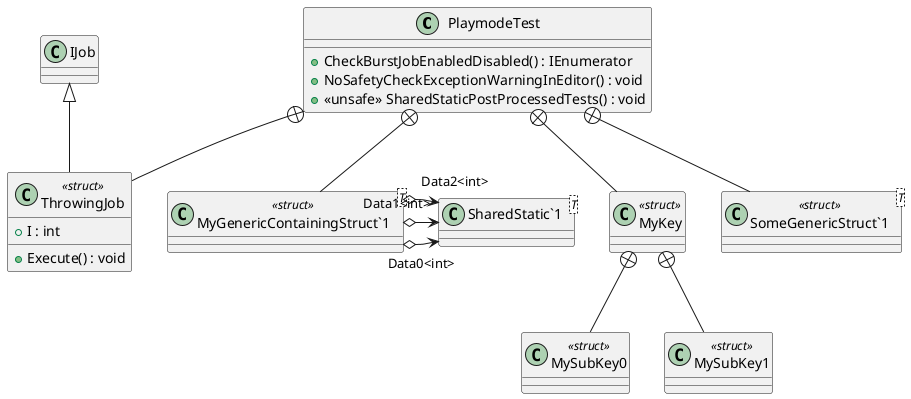 @startuml
class PlaymodeTest {
    + CheckBurstJobEnabledDisabled() : IEnumerator
    + NoSafetyCheckExceptionWarningInEditor() : void
    + <<unsafe>> SharedStaticPostProcessedTests() : void
}
class ThrowingJob <<struct>> {
    + I : int
    + Execute() : void
}
class MyKey <<struct>> {
}
class "SomeGenericStruct`1"<T> <<struct>> {
}
class "MyGenericContainingStruct`1"<T> <<struct>> {
}
class MySubKey0 <<struct>> {
}
class MySubKey1 <<struct>> {
}
class "SharedStatic`1"<T> {
}
PlaymodeTest +-- ThrowingJob
IJob <|-- ThrowingJob
PlaymodeTest +-- MyKey
PlaymodeTest +-- "SomeGenericStruct`1"
PlaymodeTest +-- "MyGenericContainingStruct`1"
"MyGenericContainingStruct`1" o-> "Data0<int>" "SharedStatic`1"
"MyGenericContainingStruct`1" o-> "Data1<int>" "SharedStatic`1"
"MyGenericContainingStruct`1" o-> "Data2<int>" "SharedStatic`1"
MyKey +-- MySubKey0
MyKey +-- MySubKey1
@enduml
